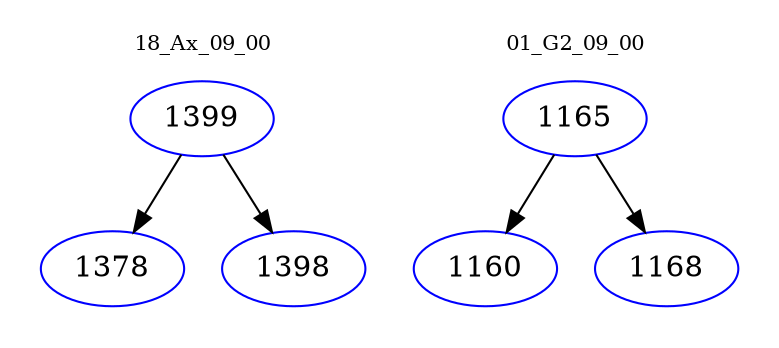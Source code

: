 digraph{
subgraph cluster_0 {
color = white
label = "18_Ax_09_00";
fontsize=10;
T0_1399 [label="1399", color="blue"]
T0_1399 -> T0_1378 [color="black"]
T0_1378 [label="1378", color="blue"]
T0_1399 -> T0_1398 [color="black"]
T0_1398 [label="1398", color="blue"]
}
subgraph cluster_1 {
color = white
label = "01_G2_09_00";
fontsize=10;
T1_1165 [label="1165", color="blue"]
T1_1165 -> T1_1160 [color="black"]
T1_1160 [label="1160", color="blue"]
T1_1165 -> T1_1168 [color="black"]
T1_1168 [label="1168", color="blue"]
}
}

